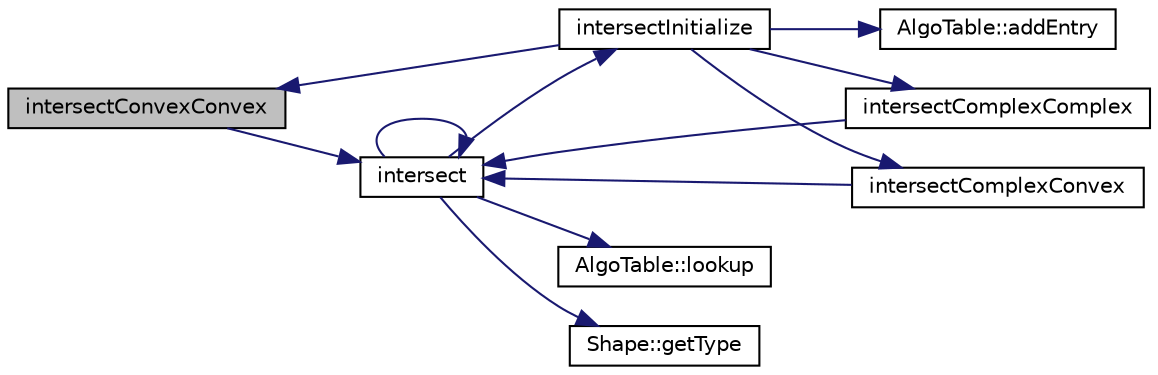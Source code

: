 digraph "intersectConvexConvex"
{
  edge [fontname="Helvetica",fontsize="10",labelfontname="Helvetica",labelfontsize="10"];
  node [fontname="Helvetica",fontsize="10",shape=record];
  rankdir="LR";
  Node1 [label="intersectConvexConvex",height=0.2,width=0.4,color="black", fillcolor="grey75", style="filled", fontcolor="black"];
  Node1 -> Node2 [color="midnightblue",fontsize="10",style="solid",fontname="Helvetica"];
  Node2 [label="intersect",height=0.2,width=0.4,color="black", fillcolor="white", style="filled",URL="$_object_8cpp.html#a80cb495ad791b0a084b52a2d61cbf89e"];
  Node2 -> Node3 [color="midnightblue",fontsize="10",style="solid",fontname="Helvetica"];
  Node3 [label="intersectInitialize",height=0.2,width=0.4,color="black", fillcolor="white", style="filled",URL="$_object_8cpp.html#a647bc0aaf3f5f068e94264730e416905"];
  Node3 -> Node4 [color="midnightblue",fontsize="10",style="solid",fontname="Helvetica"];
  Node4 [label="AlgoTable::addEntry",height=0.2,width=0.4,color="black", fillcolor="white", style="filled",URL="$class_algo_table.html#a29b4395ed853b0e1c43e84882e4aa5a1"];
  Node3 -> Node1 [color="midnightblue",fontsize="10",style="solid",fontname="Helvetica"];
  Node3 -> Node5 [color="midnightblue",fontsize="10",style="solid",fontname="Helvetica"];
  Node5 [label="intersectComplexConvex",height=0.2,width=0.4,color="black", fillcolor="white", style="filled",URL="$_object_8cpp.html#a71b795505f93e16b340bfceb4daf18be"];
  Node5 -> Node2 [color="midnightblue",fontsize="10",style="solid",fontname="Helvetica"];
  Node3 -> Node6 [color="midnightblue",fontsize="10",style="solid",fontname="Helvetica"];
  Node6 [label="intersectComplexComplex",height=0.2,width=0.4,color="black", fillcolor="white", style="filled",URL="$_object_8cpp.html#a8517d109e06ee3aa593ade4899c253ca"];
  Node6 -> Node2 [color="midnightblue",fontsize="10",style="solid",fontname="Helvetica"];
  Node2 -> Node2 [color="midnightblue",fontsize="10",style="solid",fontname="Helvetica"];
  Node2 -> Node7 [color="midnightblue",fontsize="10",style="solid",fontname="Helvetica"];
  Node7 [label="AlgoTable::lookup",height=0.2,width=0.4,color="black", fillcolor="white", style="filled",URL="$class_algo_table.html#a9ba91be3454a3317a643763090949541"];
  Node2 -> Node8 [color="midnightblue",fontsize="10",style="solid",fontname="Helvetica"];
  Node8 [label="Shape::getType",height=0.2,width=0.4,color="black", fillcolor="white", style="filled",URL="$class_shape.html#a1a4b4fa6764bc94365fec828de08d667"];
}
